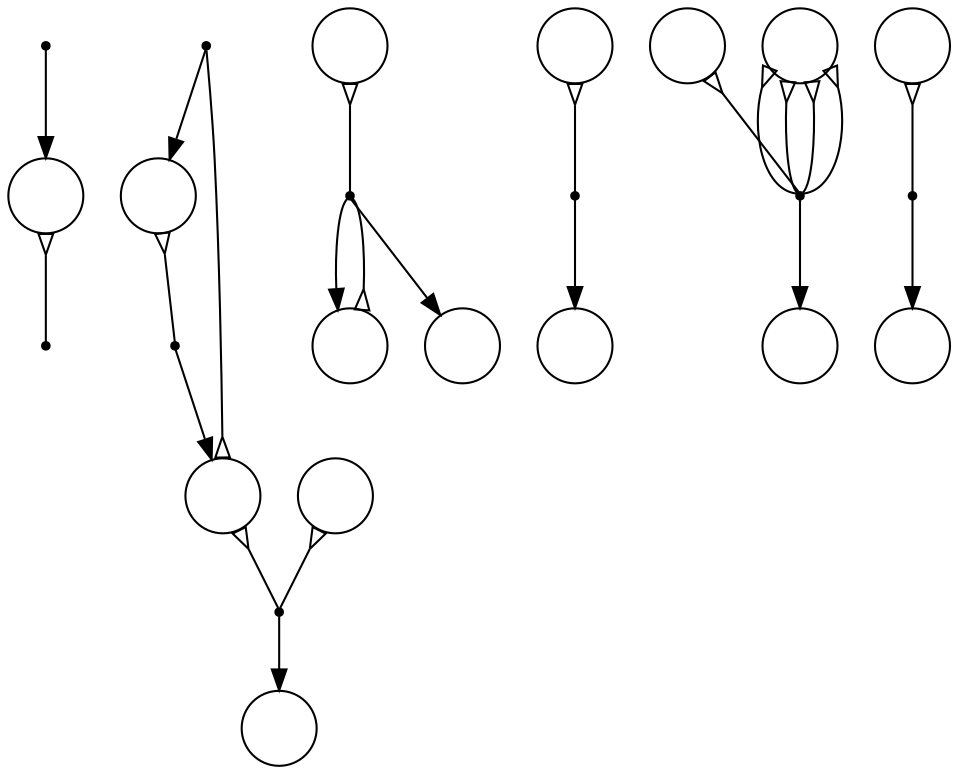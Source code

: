 digraph G {
	node [shape="circle", label=" "];
	edge [dir="both"];
	R0 [shape="point"];
	R0 -> TheUniverse [arrowhead="normal", arrowtail="none"];
	R1 [shape="point"];
	A -> R1 [arrowhead="none", arrowtail="invempty"];
	R1 -> C [arrowhead="normal", arrowtail="none"];
	R2 [shape="point"];
	A -> R2 [arrowhead="none", arrowtail="invempty"];
	B -> R2 [arrowhead="none", arrowtail="invempty"];
	R2 -> AB [arrowhead="normal", arrowtail="none"];
	R3 [shape="point"];
	C -> R3 [arrowhead="none", arrowtail="invempty"];
	R3 -> A [arrowhead="normal", arrowtail="none"];
	R4 [shape="point"];
	Catalyst -> R4 [arrowhead="none", arrowtail="invempty"];
	Input -> R4 [arrowhead="none", arrowtail="invempty"];
	R4 -> Catalyst [arrowhead="normal", arrowtail="none"];
	R4 -> Output [arrowhead="normal", arrowtail="none"];
	R5 [shape="point"];
	D -> R5 [arrowhead="none", arrowtail="invempty"];
	R5 -> E [arrowhead="normal", arrowtail="none"];
	R6 [shape="point"];
	Eggs -> R6 [arrowhead="none", arrowtail="invempty"];
	Spam -> R6 [arrowhead="none", arrowtail="invempty"];
	Spam -> R6 [arrowhead="none", arrowtail="invempty"];
	Spam -> R6 [arrowhead="none", arrowtail="invempty"];
	Spam -> R6 [arrowhead="none", arrowtail="invempty"];
	R6 -> Breakfast [arrowhead="normal", arrowtail="none"];
	R7 [shape="point"];
	F -> R7 [arrowhead="none", arrowtail="invempty"];
	R7 -> G [arrowhead="normal", arrowtail="none"];
	R8 [shape="point"];
	TheUniverse -> R8 [arrowhead="none", arrowtail="invempty"];
}